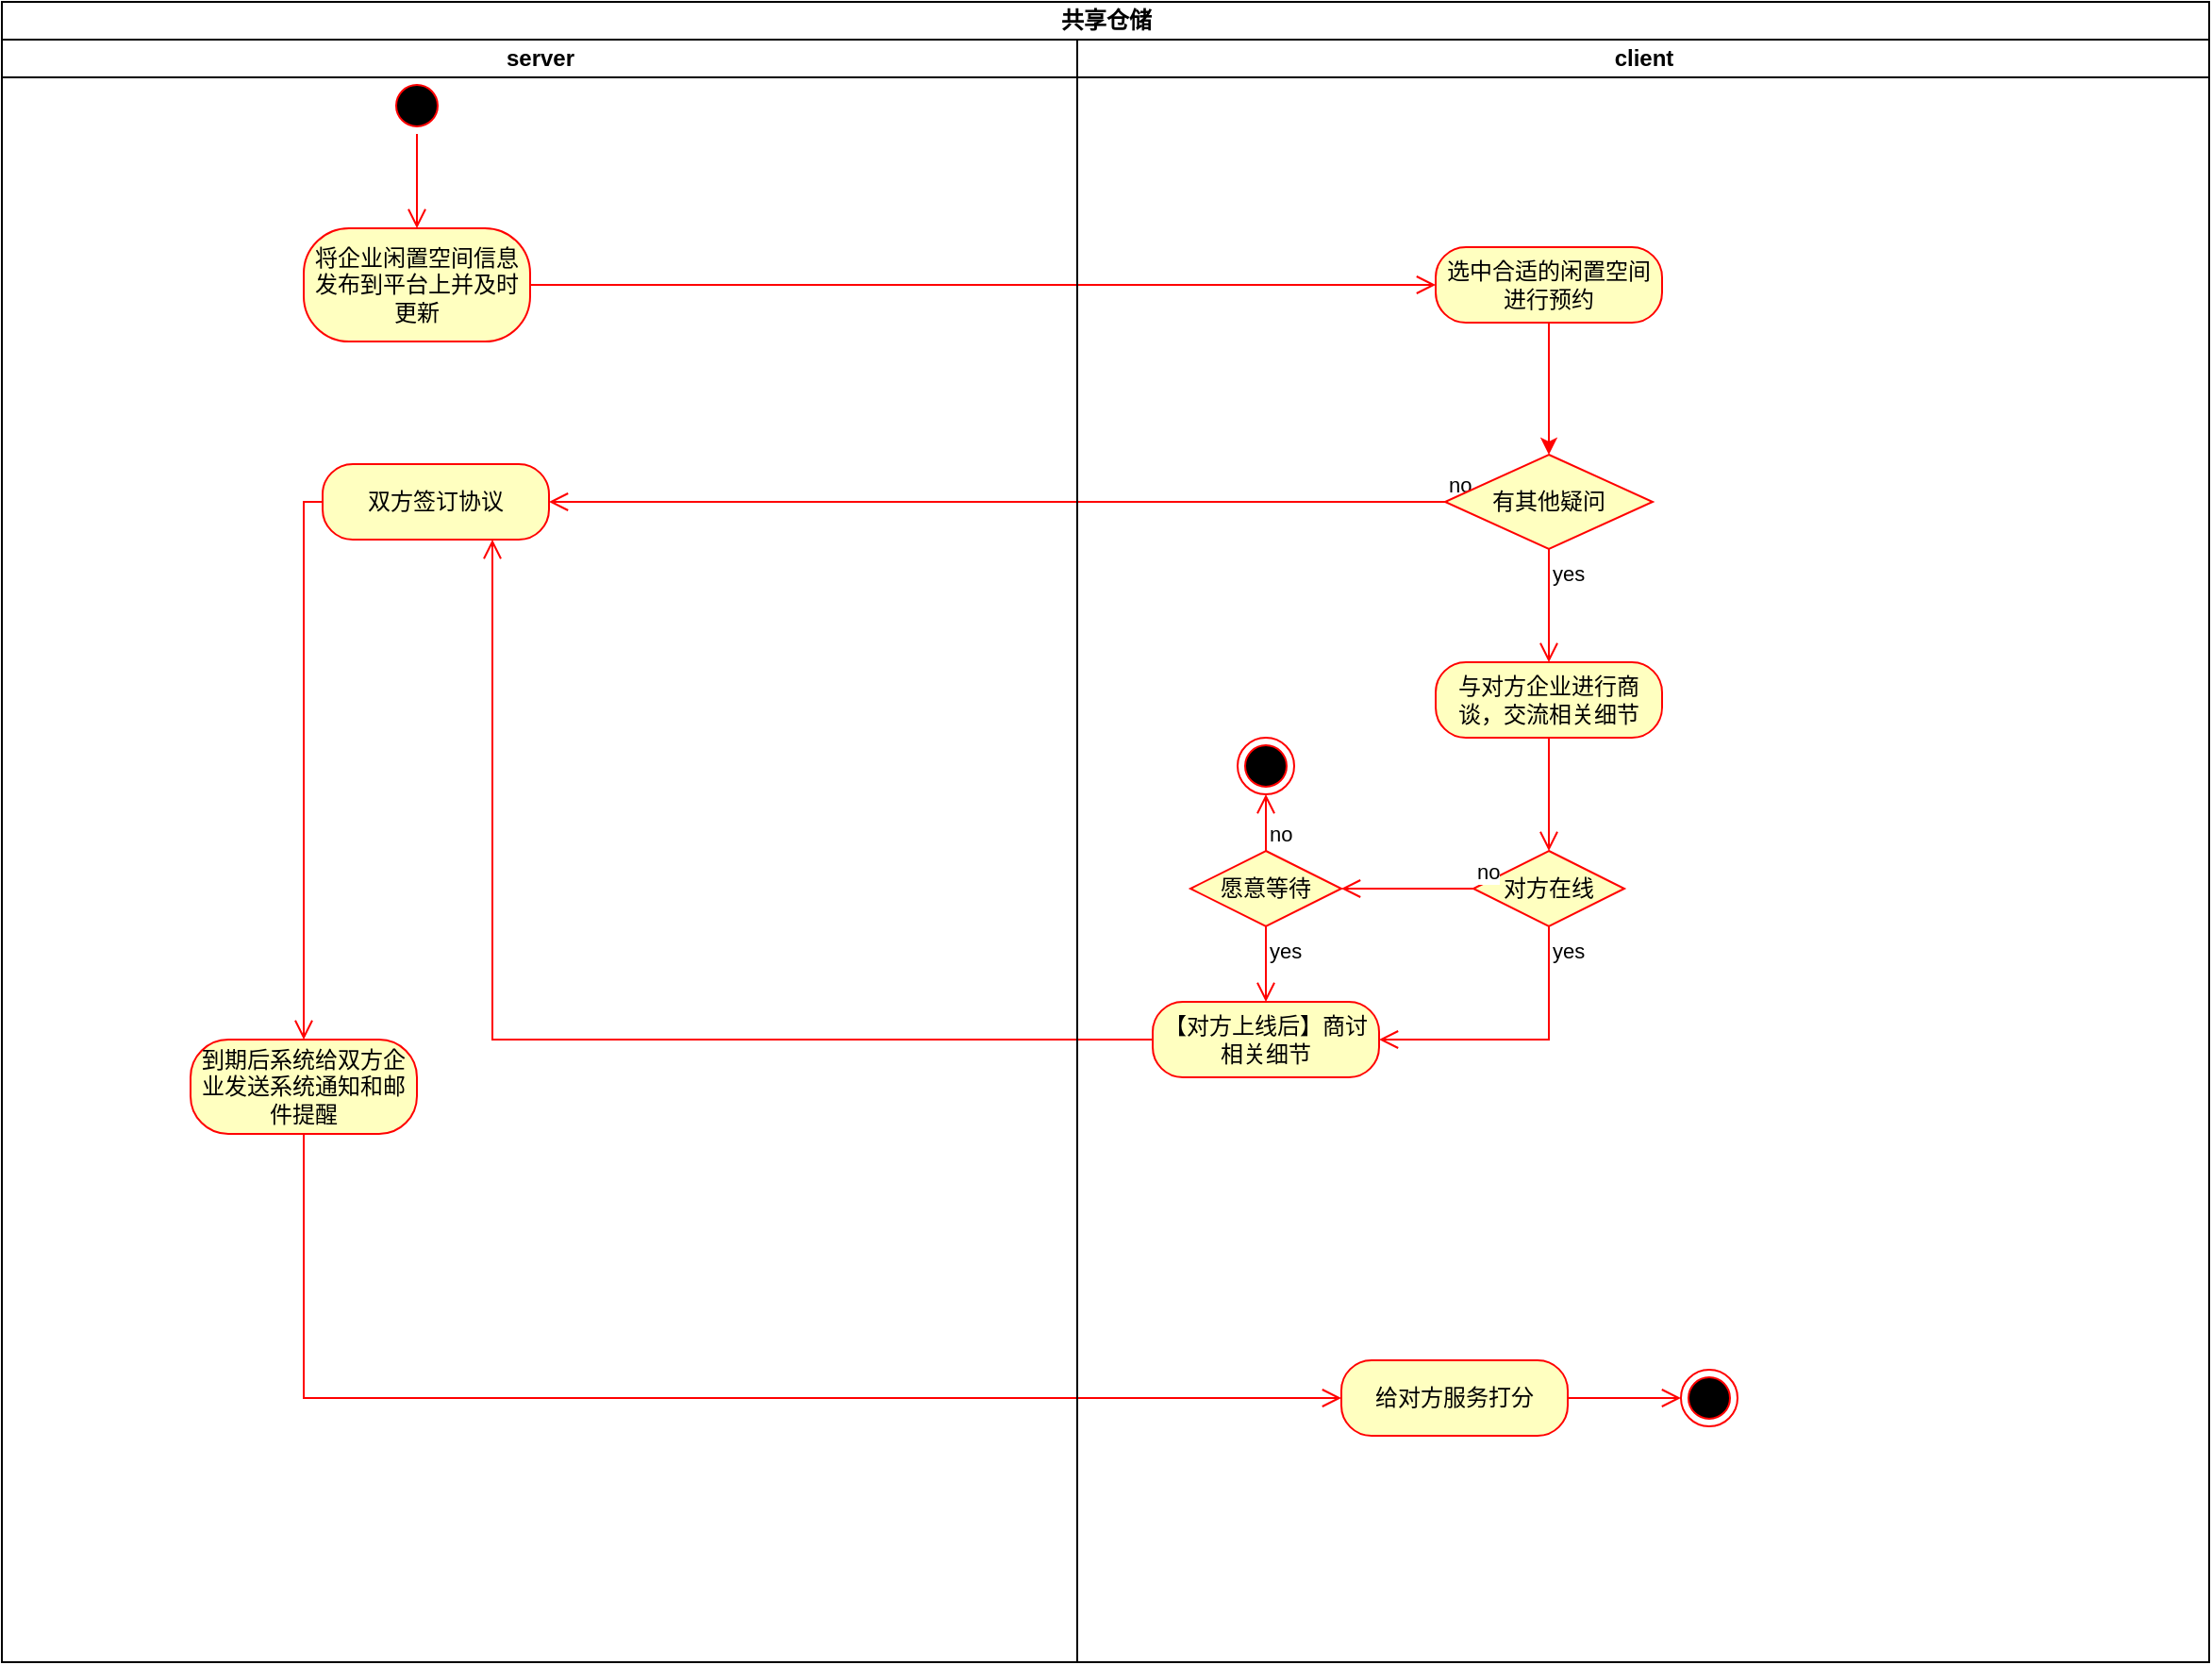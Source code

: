 <mxfile version="26.0.2">
  <diagram name="第 1 页" id="N16P2D6dZ6Zy1LPLPoeg">
    <mxGraphModel dx="1985" dy="1050" grid="1" gridSize="10" guides="1" tooltips="1" connect="1" arrows="1" fold="1" page="1" pageScale="1" pageWidth="2339" pageHeight="3300" math="0" shadow="0">
      <root>
        <mxCell id="0" />
        <mxCell id="1" parent="0" />
        <mxCell id="SDwWJI0hLl5nrFzAI4eY-5" value="共享仓储" style="swimlane;childLayout=stackLayout;resizeParent=1;resizeParentMax=0;startSize=20;html=1;" vertex="1" parent="1">
          <mxGeometry x="640.0" y="260" width="1170" height="880" as="geometry" />
        </mxCell>
        <mxCell id="SDwWJI0hLl5nrFzAI4eY-6" value="server" style="swimlane;startSize=20;html=1;" vertex="1" parent="SDwWJI0hLl5nrFzAI4eY-5">
          <mxGeometry y="20" width="570" height="860" as="geometry" />
        </mxCell>
        <mxCell id="SDwWJI0hLl5nrFzAI4eY-1" value="" style="ellipse;html=1;shape=startState;fillColor=#000000;strokeColor=#ff0000;" vertex="1" parent="SDwWJI0hLl5nrFzAI4eY-6">
          <mxGeometry x="205.0" y="20" width="30" height="30" as="geometry" />
        </mxCell>
        <mxCell id="SDwWJI0hLl5nrFzAI4eY-2" value="" style="edgeStyle=orthogonalEdgeStyle;html=1;verticalAlign=bottom;endArrow=open;endSize=8;strokeColor=#ff0000;rounded=0;entryX=0.5;entryY=0;entryDx=0;entryDy=0;" edge="1" source="SDwWJI0hLl5nrFzAI4eY-1" parent="SDwWJI0hLl5nrFzAI4eY-6" target="SDwWJI0hLl5nrFzAI4eY-3">
          <mxGeometry relative="1" as="geometry">
            <mxPoint x="220.0" y="110" as="targetPoint" />
          </mxGeometry>
        </mxCell>
        <mxCell id="SDwWJI0hLl5nrFzAI4eY-3" value="将企业闲置空间信息发布到平台上并及时更新" style="rounded=1;whiteSpace=wrap;html=1;arcSize=40;fontColor=#000000;fillColor=#ffffc0;strokeColor=#ff0000;" vertex="1" parent="SDwWJI0hLl5nrFzAI4eY-6">
          <mxGeometry x="160" y="100" width="120" height="60" as="geometry" />
        </mxCell>
        <mxCell id="SDwWJI0hLl5nrFzAI4eY-20" value="双方签订协议" style="rounded=1;whiteSpace=wrap;html=1;arcSize=40;fontColor=#000000;fillColor=#ffffc0;strokeColor=#ff0000;" vertex="1" parent="SDwWJI0hLl5nrFzAI4eY-6">
          <mxGeometry x="170.0" y="225" width="120" height="40" as="geometry" />
        </mxCell>
        <mxCell id="SDwWJI0hLl5nrFzAI4eY-21" value="" style="edgeStyle=orthogonalEdgeStyle;html=1;verticalAlign=bottom;endArrow=open;endSize=8;strokeColor=#ff0000;rounded=0;entryX=0.5;entryY=0;entryDx=0;entryDy=0;exitX=0;exitY=0.5;exitDx=0;exitDy=0;" edge="1" source="SDwWJI0hLl5nrFzAI4eY-20" parent="SDwWJI0hLl5nrFzAI4eY-6" target="SDwWJI0hLl5nrFzAI4eY-37">
          <mxGeometry relative="1" as="geometry">
            <mxPoint x="230.0" y="320" as="targetPoint" />
          </mxGeometry>
        </mxCell>
        <mxCell id="SDwWJI0hLl5nrFzAI4eY-37" value="到期后系统给双方企业发送系统通知和邮件提醒" style="rounded=1;whiteSpace=wrap;html=1;arcSize=40;fontColor=#000000;fillColor=#ffffc0;strokeColor=#ff0000;" vertex="1" parent="SDwWJI0hLl5nrFzAI4eY-6">
          <mxGeometry x="100" y="530" width="120" height="50" as="geometry" />
        </mxCell>
        <mxCell id="SDwWJI0hLl5nrFzAI4eY-4" value="" style="edgeStyle=orthogonalEdgeStyle;html=1;verticalAlign=bottom;endArrow=open;endSize=8;strokeColor=#ff0000;rounded=0;entryX=0;entryY=0.5;entryDx=0;entryDy=0;" edge="1" source="SDwWJI0hLl5nrFzAI4eY-3" parent="SDwWJI0hLl5nrFzAI4eY-5" target="SDwWJI0hLl5nrFzAI4eY-13">
          <mxGeometry relative="1" as="geometry">
            <mxPoint x="600.0" y="150" as="targetPoint" />
          </mxGeometry>
        </mxCell>
        <mxCell id="SDwWJI0hLl5nrFzAI4eY-18" value="no" style="edgeStyle=orthogonalEdgeStyle;html=1;align=left;verticalAlign=bottom;endArrow=open;endSize=8;strokeColor=#ff0000;rounded=0;entryX=1;entryY=0.5;entryDx=0;entryDy=0;" edge="1" source="SDwWJI0hLl5nrFzAI4eY-17" parent="SDwWJI0hLl5nrFzAI4eY-5" target="SDwWJI0hLl5nrFzAI4eY-20">
          <mxGeometry x="-1" relative="1" as="geometry">
            <mxPoint x="610.0" y="265" as="targetPoint" />
          </mxGeometry>
        </mxCell>
        <mxCell id="SDwWJI0hLl5nrFzAI4eY-34" value="" style="edgeStyle=orthogonalEdgeStyle;html=1;verticalAlign=bottom;endArrow=open;endSize=8;strokeColor=#ff0000;rounded=0;entryX=0.75;entryY=1;entryDx=0;entryDy=0;" edge="1" source="SDwWJI0hLl5nrFzAI4eY-33" parent="SDwWJI0hLl5nrFzAI4eY-5" target="SDwWJI0hLl5nrFzAI4eY-20">
          <mxGeometry relative="1" as="geometry">
            <mxPoint x="340.0" y="390" as="targetPoint" />
          </mxGeometry>
        </mxCell>
        <mxCell id="SDwWJI0hLl5nrFzAI4eY-38" value="" style="edgeStyle=orthogonalEdgeStyle;html=1;verticalAlign=bottom;endArrow=open;endSize=8;strokeColor=#ff0000;rounded=0;entryX=0;entryY=0.5;entryDx=0;entryDy=0;" edge="1" source="SDwWJI0hLl5nrFzAI4eY-37" parent="SDwWJI0hLl5nrFzAI4eY-5" target="SDwWJI0hLl5nrFzAI4eY-39">
          <mxGeometry relative="1" as="geometry">
            <mxPoint x="650.0" y="640" as="targetPoint" />
            <Array as="points">
              <mxPoint x="160" y="740" />
              <mxPoint x="655" y="740" />
            </Array>
          </mxGeometry>
        </mxCell>
        <mxCell id="SDwWJI0hLl5nrFzAI4eY-7" value="client" style="swimlane;startSize=20;html=1;" vertex="1" parent="SDwWJI0hLl5nrFzAI4eY-5">
          <mxGeometry x="570" y="20" width="600" height="860" as="geometry" />
        </mxCell>
        <mxCell id="SDwWJI0hLl5nrFzAI4eY-16" value="" style="edgeStyle=orthogonalEdgeStyle;rounded=0;orthogonalLoop=1;jettySize=auto;html=1;strokeColor=#FF0000;entryX=0.5;entryY=0;entryDx=0;entryDy=0;" edge="1" parent="SDwWJI0hLl5nrFzAI4eY-7" source="SDwWJI0hLl5nrFzAI4eY-13" target="SDwWJI0hLl5nrFzAI4eY-17">
          <mxGeometry relative="1" as="geometry">
            <mxPoint x="250.0" y="220" as="targetPoint" />
          </mxGeometry>
        </mxCell>
        <mxCell id="SDwWJI0hLl5nrFzAI4eY-13" value="选中合适的闲置空间进行预约" style="rounded=1;whiteSpace=wrap;html=1;arcSize=40;fontColor=#000000;fillColor=#ffffc0;strokeColor=#ff0000;" vertex="1" parent="SDwWJI0hLl5nrFzAI4eY-7">
          <mxGeometry x="190.0" y="110" width="120" height="40" as="geometry" />
        </mxCell>
        <mxCell id="SDwWJI0hLl5nrFzAI4eY-17" value="有其他疑问" style="rhombus;whiteSpace=wrap;html=1;fontColor=#000000;fillColor=#ffffc0;strokeColor=#ff0000;" vertex="1" parent="SDwWJI0hLl5nrFzAI4eY-7">
          <mxGeometry x="195" y="220" width="110" height="50" as="geometry" />
        </mxCell>
        <mxCell id="SDwWJI0hLl5nrFzAI4eY-19" value="yes" style="edgeStyle=orthogonalEdgeStyle;html=1;align=left;verticalAlign=top;endArrow=open;endSize=8;strokeColor=#ff0000;rounded=0;entryX=0.5;entryY=0;entryDx=0;entryDy=0;" edge="1" source="SDwWJI0hLl5nrFzAI4eY-17" parent="SDwWJI0hLl5nrFzAI4eY-7" target="SDwWJI0hLl5nrFzAI4eY-22">
          <mxGeometry x="-1" relative="1" as="geometry">
            <mxPoint x="250.0" y="330" as="targetPoint" />
          </mxGeometry>
        </mxCell>
        <mxCell id="SDwWJI0hLl5nrFzAI4eY-22" value="与对方企业进行商谈，交流相关细节" style="rounded=1;whiteSpace=wrap;html=1;arcSize=40;fontColor=#000000;fillColor=#ffffc0;strokeColor=#ff0000;" vertex="1" parent="SDwWJI0hLl5nrFzAI4eY-7">
          <mxGeometry x="190.0" y="330" width="120" height="40" as="geometry" />
        </mxCell>
        <mxCell id="SDwWJI0hLl5nrFzAI4eY-23" value="" style="edgeStyle=orthogonalEdgeStyle;html=1;verticalAlign=bottom;endArrow=open;endSize=8;strokeColor=#ff0000;rounded=0;entryX=0.5;entryY=0;entryDx=0;entryDy=0;" edge="1" source="SDwWJI0hLl5nrFzAI4eY-22" parent="SDwWJI0hLl5nrFzAI4eY-7" target="SDwWJI0hLl5nrFzAI4eY-24">
          <mxGeometry relative="1" as="geometry">
            <mxPoint x="250.0" y="420" as="targetPoint" />
          </mxGeometry>
        </mxCell>
        <mxCell id="SDwWJI0hLl5nrFzAI4eY-24" value="对方在线" style="rhombus;whiteSpace=wrap;html=1;fontColor=#000000;fillColor=#ffffc0;strokeColor=#ff0000;" vertex="1" parent="SDwWJI0hLl5nrFzAI4eY-7">
          <mxGeometry x="210.0" y="430" width="80" height="40" as="geometry" />
        </mxCell>
        <mxCell id="SDwWJI0hLl5nrFzAI4eY-25" value="no" style="edgeStyle=orthogonalEdgeStyle;html=1;align=left;verticalAlign=bottom;endArrow=open;endSize=8;strokeColor=#ff0000;rounded=0;entryX=1;entryY=0.5;entryDx=0;entryDy=0;" edge="1" source="SDwWJI0hLl5nrFzAI4eY-24" parent="SDwWJI0hLl5nrFzAI4eY-7" target="SDwWJI0hLl5nrFzAI4eY-30">
          <mxGeometry x="-1" relative="1" as="geometry">
            <mxPoint x="140.0" y="450" as="targetPoint" />
          </mxGeometry>
        </mxCell>
        <mxCell id="SDwWJI0hLl5nrFzAI4eY-26" value="yes" style="edgeStyle=orthogonalEdgeStyle;html=1;align=left;verticalAlign=top;endArrow=open;endSize=8;strokeColor=#ff0000;rounded=0;entryX=1;entryY=0.5;entryDx=0;entryDy=0;" edge="1" source="SDwWJI0hLl5nrFzAI4eY-24" parent="SDwWJI0hLl5nrFzAI4eY-7" target="SDwWJI0hLl5nrFzAI4eY-33">
          <mxGeometry x="-1" relative="1" as="geometry">
            <mxPoint x="250.0" y="530" as="targetPoint" />
            <Array as="points">
              <mxPoint x="250" y="530" />
            </Array>
          </mxGeometry>
        </mxCell>
        <mxCell id="SDwWJI0hLl5nrFzAI4eY-30" value="愿意等待" style="rhombus;whiteSpace=wrap;html=1;fontColor=#000000;fillColor=#ffffc0;strokeColor=#ff0000;" vertex="1" parent="SDwWJI0hLl5nrFzAI4eY-7">
          <mxGeometry x="60.0" y="430" width="80" height="40" as="geometry" />
        </mxCell>
        <mxCell id="SDwWJI0hLl5nrFzAI4eY-31" value="no" style="edgeStyle=orthogonalEdgeStyle;html=1;align=left;verticalAlign=bottom;endArrow=open;endSize=8;strokeColor=#ff0000;rounded=0;entryX=0.5;entryY=1;entryDx=0;entryDy=0;" edge="1" source="SDwWJI0hLl5nrFzAI4eY-30" parent="SDwWJI0hLl5nrFzAI4eY-7" target="SDwWJI0hLl5nrFzAI4eY-35">
          <mxGeometry x="-1" relative="1" as="geometry">
            <mxPoint x="100.0" y="390" as="targetPoint" />
          </mxGeometry>
        </mxCell>
        <mxCell id="SDwWJI0hLl5nrFzAI4eY-32" value="yes" style="edgeStyle=orthogonalEdgeStyle;html=1;align=left;verticalAlign=top;endArrow=open;endSize=8;strokeColor=#ff0000;rounded=0;entryX=0.5;entryY=0;entryDx=0;entryDy=0;" edge="1" source="SDwWJI0hLl5nrFzAI4eY-30" parent="SDwWJI0hLl5nrFzAI4eY-7" target="SDwWJI0hLl5nrFzAI4eY-33">
          <mxGeometry x="-1" relative="1" as="geometry">
            <mxPoint x="100.0" y="520" as="targetPoint" />
          </mxGeometry>
        </mxCell>
        <mxCell id="SDwWJI0hLl5nrFzAI4eY-33" value="【对方上线后】商讨相关细节" style="rounded=1;whiteSpace=wrap;html=1;arcSize=40;fontColor=#000000;fillColor=#ffffc0;strokeColor=#ff0000;" vertex="1" parent="SDwWJI0hLl5nrFzAI4eY-7">
          <mxGeometry x="40.0" y="510" width="120" height="40" as="geometry" />
        </mxCell>
        <mxCell id="SDwWJI0hLl5nrFzAI4eY-35" value="" style="ellipse;html=1;shape=endState;fillColor=#000000;strokeColor=#ff0000;" vertex="1" parent="SDwWJI0hLl5nrFzAI4eY-7">
          <mxGeometry x="85.0" y="370" width="30" height="30" as="geometry" />
        </mxCell>
        <mxCell id="SDwWJI0hLl5nrFzAI4eY-39" value="给对方服务打分" style="rounded=1;whiteSpace=wrap;html=1;arcSize=40;fontColor=#000000;fillColor=#ffffc0;strokeColor=#ff0000;" vertex="1" parent="SDwWJI0hLl5nrFzAI4eY-7">
          <mxGeometry x="140.0" y="700" width="120" height="40" as="geometry" />
        </mxCell>
        <mxCell id="SDwWJI0hLl5nrFzAI4eY-42" value="" style="ellipse;html=1;shape=endState;fillColor=#000000;strokeColor=#ff0000;" vertex="1" parent="SDwWJI0hLl5nrFzAI4eY-7">
          <mxGeometry x="320.0" y="705" width="30" height="30" as="geometry" />
        </mxCell>
        <mxCell id="SDwWJI0hLl5nrFzAI4eY-40" value="" style="edgeStyle=orthogonalEdgeStyle;html=1;verticalAlign=bottom;endArrow=open;endSize=8;strokeColor=#ff0000;rounded=0;entryX=0;entryY=0.5;entryDx=0;entryDy=0;" edge="1" source="SDwWJI0hLl5nrFzAI4eY-39" parent="SDwWJI0hLl5nrFzAI4eY-7" target="SDwWJI0hLl5nrFzAI4eY-42">
          <mxGeometry relative="1" as="geometry">
            <mxPoint x="430.0" y="720" as="targetPoint" />
            <Array as="points" />
          </mxGeometry>
        </mxCell>
      </root>
    </mxGraphModel>
  </diagram>
</mxfile>
